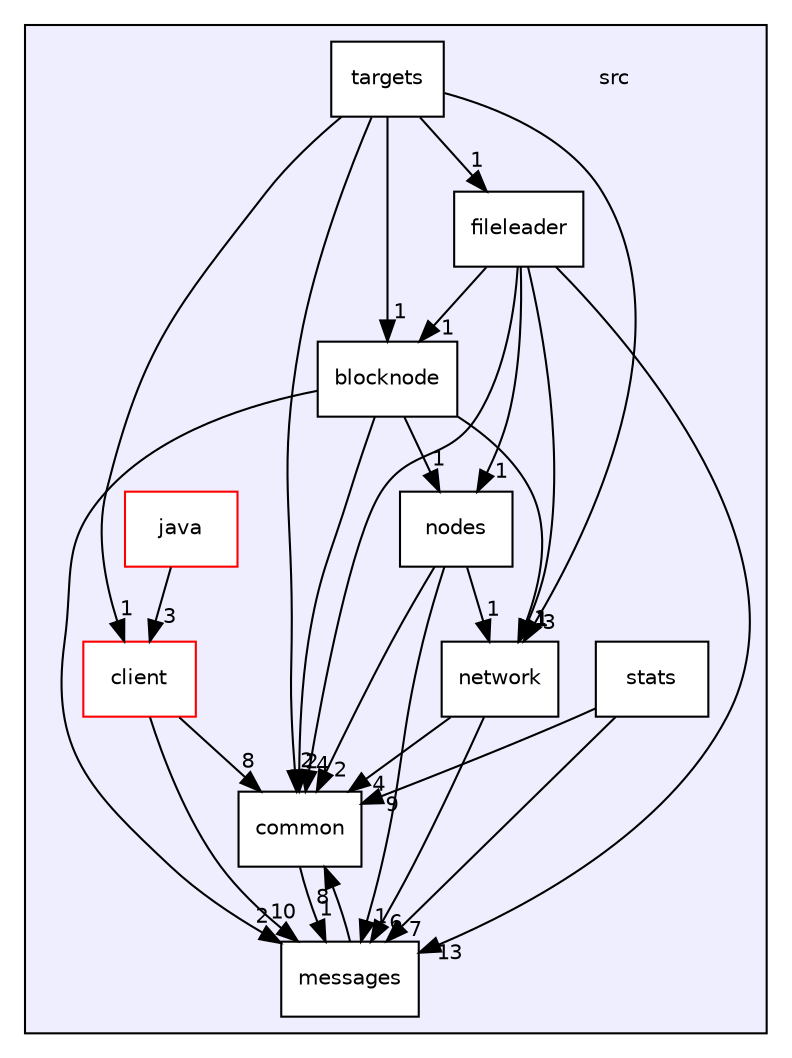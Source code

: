 digraph "/home/travis/build/DICL/VeloxDFS/src" {
  compound=true
  node [ fontsize="10", fontname="Helvetica"];
  edge [ labelfontsize="10", labelfontname="Helvetica"];
  subgraph clusterdir_68267d1309a1af8e8297ef4c3efbcdba {
    graph [ bgcolor="#eeeeff", pencolor="black", label="" URL="dir_68267d1309a1af8e8297ef4c3efbcdba.html"];
    dir_68267d1309a1af8e8297ef4c3efbcdba [shape=plaintext label="src"];
    dir_19b356e2962ac3900c7d3f8673572545 [shape=box label="blocknode" color="black" fillcolor="white" style="filled" URL="dir_19b356e2962ac3900c7d3f8673572545.html"];
    dir_6908ff505388a07996d238c763adbdab [shape=box label="client" color="red" fillcolor="white" style="filled" URL="dir_6908ff505388a07996d238c763adbdab.html"];
    dir_fdedb0aba14d44ce9d99bc100e026e6a [shape=box label="common" color="black" fillcolor="white" style="filled" URL="dir_fdedb0aba14d44ce9d99bc100e026e6a.html"];
    dir_04d6596521230a4569854c9f51697096 [shape=box label="fileleader" color="black" fillcolor="white" style="filled" URL="dir_04d6596521230a4569854c9f51697096.html"];
    dir_a3016bf19aa28451207b266e9b24d523 [shape=box label="java" color="red" fillcolor="white" style="filled" URL="dir_a3016bf19aa28451207b266e9b24d523.html"];
    dir_7e580a9e3cd345dd51216eb99dadc8eb [shape=box label="messages" color="black" fillcolor="white" style="filled" URL="dir_7e580a9e3cd345dd51216eb99dadc8eb.html"];
    dir_fc4c7f03e1a69a98c370fae55a743828 [shape=box label="network" color="black" fillcolor="white" style="filled" URL="dir_fc4c7f03e1a69a98c370fae55a743828.html"];
    dir_b50dc725db71458029b22868a9250dc9 [shape=box label="nodes" color="black" fillcolor="white" style="filled" URL="dir_b50dc725db71458029b22868a9250dc9.html"];
    dir_3de45fbf08d2e79aacff2f4de113ab26 [shape=box label="stats" color="black" fillcolor="white" style="filled" URL="dir_3de45fbf08d2e79aacff2f4de113ab26.html"];
    dir_1993ebb3126c4220b0abed8923c3acb5 [shape=box label="targets" color="black" fillcolor="white" style="filled" URL="dir_1993ebb3126c4220b0abed8923c3acb5.html"];
  }
  dir_a3016bf19aa28451207b266e9b24d523->dir_6908ff505388a07996d238c763adbdab [headlabel="3", labeldistance=1.5 headhref="dir_000007_000002.html"];
  dir_1993ebb3126c4220b0abed8923c3acb5->dir_04d6596521230a4569854c9f51697096 [headlabel="1", labeldistance=1.5 headhref="dir_000014_000006.html"];
  dir_1993ebb3126c4220b0abed8923c3acb5->dir_19b356e2962ac3900c7d3f8673572545 [headlabel="1", labeldistance=1.5 headhref="dir_000014_000001.html"];
  dir_1993ebb3126c4220b0abed8923c3acb5->dir_6908ff505388a07996d238c763adbdab [headlabel="1", labeldistance=1.5 headhref="dir_000014_000002.html"];
  dir_1993ebb3126c4220b0abed8923c3acb5->dir_fc4c7f03e1a69a98c370fae55a743828 [headlabel="3", labeldistance=1.5 headhref="dir_000014_000011.html"];
  dir_1993ebb3126c4220b0abed8923c3acb5->dir_fdedb0aba14d44ce9d99bc100e026e6a [headlabel="2", labeldistance=1.5 headhref="dir_000014_000005.html"];
  dir_04d6596521230a4569854c9f51697096->dir_19b356e2962ac3900c7d3f8673572545 [headlabel="1", labeldistance=1.5 headhref="dir_000006_000001.html"];
  dir_04d6596521230a4569854c9f51697096->dir_7e580a9e3cd345dd51216eb99dadc8eb [headlabel="13", labeldistance=1.5 headhref="dir_000006_000004.html"];
  dir_04d6596521230a4569854c9f51697096->dir_fc4c7f03e1a69a98c370fae55a743828 [headlabel="1", labeldistance=1.5 headhref="dir_000006_000011.html"];
  dir_04d6596521230a4569854c9f51697096->dir_b50dc725db71458029b22868a9250dc9 [headlabel="1", labeldistance=1.5 headhref="dir_000006_000012.html"];
  dir_04d6596521230a4569854c9f51697096->dir_fdedb0aba14d44ce9d99bc100e026e6a [headlabel="4", labeldistance=1.5 headhref="dir_000006_000005.html"];
  dir_19b356e2962ac3900c7d3f8673572545->dir_7e580a9e3cd345dd51216eb99dadc8eb [headlabel="2", labeldistance=1.5 headhref="dir_000001_000004.html"];
  dir_19b356e2962ac3900c7d3f8673572545->dir_fc4c7f03e1a69a98c370fae55a743828 [headlabel="1", labeldistance=1.5 headhref="dir_000001_000011.html"];
  dir_19b356e2962ac3900c7d3f8673572545->dir_fdedb0aba14d44ce9d99bc100e026e6a [headlabel="2", labeldistance=1.5 headhref="dir_000001_000005.html"];
  dir_19b356e2962ac3900c7d3f8673572545->dir_b50dc725db71458029b22868a9250dc9 [headlabel="1", labeldistance=1.5 headhref="dir_000001_000012.html"];
  dir_6908ff505388a07996d238c763adbdab->dir_7e580a9e3cd345dd51216eb99dadc8eb [headlabel="10", labeldistance=1.5 headhref="dir_000002_000004.html"];
  dir_6908ff505388a07996d238c763adbdab->dir_fdedb0aba14d44ce9d99bc100e026e6a [headlabel="8", labeldistance=1.5 headhref="dir_000002_000005.html"];
  dir_7e580a9e3cd345dd51216eb99dadc8eb->dir_fdedb0aba14d44ce9d99bc100e026e6a [headlabel="8", labeldistance=1.5 headhref="dir_000004_000005.html"];
  dir_3de45fbf08d2e79aacff2f4de113ab26->dir_7e580a9e3cd345dd51216eb99dadc8eb [headlabel="7", labeldistance=1.5 headhref="dir_000013_000004.html"];
  dir_3de45fbf08d2e79aacff2f4de113ab26->dir_fdedb0aba14d44ce9d99bc100e026e6a [headlabel="9", labeldistance=1.5 headhref="dir_000013_000005.html"];
  dir_fc4c7f03e1a69a98c370fae55a743828->dir_7e580a9e3cd345dd51216eb99dadc8eb [headlabel="6", labeldistance=1.5 headhref="dir_000011_000004.html"];
  dir_fc4c7f03e1a69a98c370fae55a743828->dir_fdedb0aba14d44ce9d99bc100e026e6a [headlabel="4", labeldistance=1.5 headhref="dir_000011_000005.html"];
  dir_b50dc725db71458029b22868a9250dc9->dir_7e580a9e3cd345dd51216eb99dadc8eb [headlabel="1", labeldistance=1.5 headhref="dir_000012_000004.html"];
  dir_b50dc725db71458029b22868a9250dc9->dir_fc4c7f03e1a69a98c370fae55a743828 [headlabel="1", labeldistance=1.5 headhref="dir_000012_000011.html"];
  dir_b50dc725db71458029b22868a9250dc9->dir_fdedb0aba14d44ce9d99bc100e026e6a [headlabel="2", labeldistance=1.5 headhref="dir_000012_000005.html"];
  dir_fdedb0aba14d44ce9d99bc100e026e6a->dir_7e580a9e3cd345dd51216eb99dadc8eb [headlabel="1", labeldistance=1.5 headhref="dir_000005_000004.html"];
}
